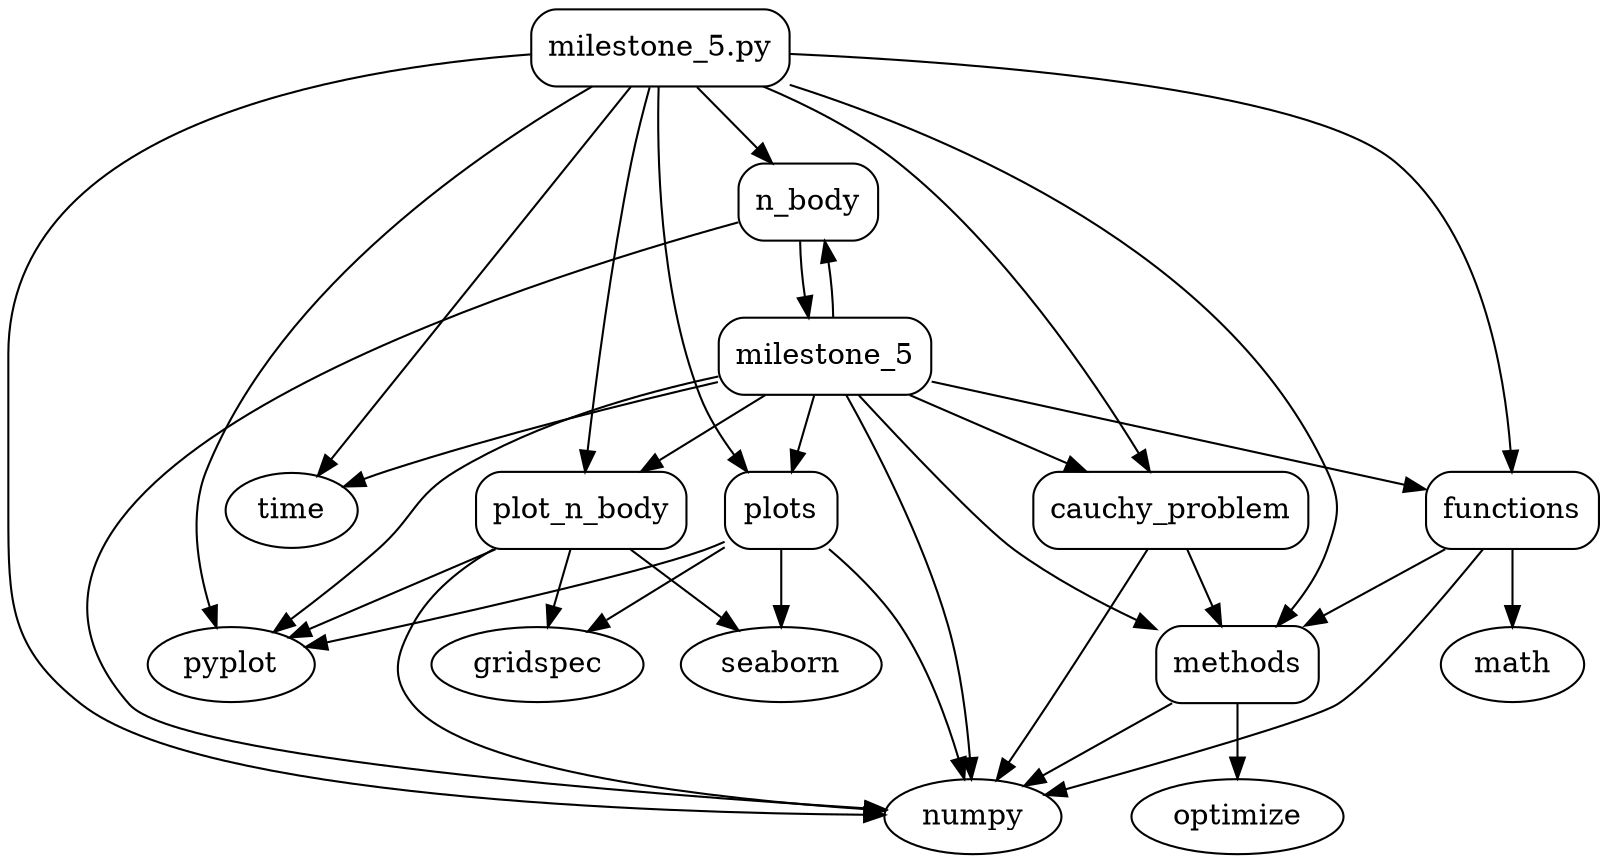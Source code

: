 digraph G {
	graph [dpi=300, grap_name="TOP-DOWN design"];
	node [label="\N"];
	graph [bb="0,0,704,406"];
	"milestone_5.py" [shape=Mrecord, pos="297,387", width="1.3958", height="0.51389"];
	time [pos="131,165", width="0.75", height="0.5"];
	pyplot [pos="104,91", width="0.95065", height="0.5"];
	numpy [pos="423,18", width="0.98259", height="0.5"];
	cauchy_problem [shape=Mrecord, pos="525,165", width="1.5278", height="0.51389"];
	methods [shape=Mrecord, pos="541,91", width="0.89583", height="0.51389"];
	optimize [pos="541,18", width="1.1472", height="0.5"];
	functions [shape=Mrecord, pos="670,165", width="0.94444", height="0.51389"];
	math [pos="670,91", width="0.78608", height="0.5"];
	n_body [shape=Mrecord, pos="361,313", width="0.83333", height="0.51389"];
	milestone_5 [shape=Mrecord, pos="367,239", width="1.1458", height="0.51389"];
	plots [shape=Mrecord, pos="349,165", width="0.75", height="0.51389"];
	gridspec [pos="236,91", width="1.1701", height="0.5"];
	seaborn [pos="336,91", width="1.0923", height="0.5"];
	plot_n_body [shape=Mrecord, pos="259,165", width="1.2292", height="0.51389"];
	"milestone_5.py" -> time [pos="e,142.62,181.4 283.97,368.74 254.45,329.61 182.41,234.14 148.81,189.6"];
	"milestone_5.py" -> pyplot [pos="e,97.962,108.87 268.01,368.8 220.41,338.57 127.7,270.79 95,184 87.074,162.97 90.515,137.41 95.257,118.57"];
	"milestone_5.py" -> numpy [pos="e,387.72,19.527 246.28,383.52 161.45,376.35 0,348.45 0,240 0,240 0,240 0,164 0,119.59 3.7393,99.001 39,72 91.233,32.003 287.65,22.186\
 377.56,19.78"];
	"milestone_5.py" -> cauchy_problem [pos="e,515.66,183.02 339.45,368.94 359.13,359.78 382.07,347.23 400,332 448.72,290.62 489.87,227.01 510.6,191.76"];
	cauchy_problem -> numpy [pos="e,434.46,35.29 512.9,146.8 494.92,121.23 461.05,73.093 440.41,43.748"];
	cauchy_problem -> methods [pos="e,537.12,109.44 528.79,146.94 530.62,138.72 532.85,128.66 534.91,119.41"];
	methods -> optimize [pos="e,541,36.029 541,72.813 541,64.789 541,55.047 541,46.069"];
	methods -> numpy [pos="e,445.13,32.318 512.74,72.994 495.09,62.373 472.34,48.689 454.17,37.755"];
	"milestone_5.py" -> functions [pos="e,670.57,183.16 347.7,384.03 428.7,379.84 582.25,367.35 622,332 661.78,296.61 669.48,230.51 670.45,193.28"];
	functions -> math [pos="e,670,109.44 670,146.94 670,138.81 670,128.88 670,119.7"];
	functions -> numpy [pos="e,453.54,27.278 657.9,147 642.47,126.48 613.93,92.226 582,72 562.06,59.368 503.53,41.458 463.33,30.035"];
	functions -> methods [pos="e,571.8,109.19 639.43,146.94 621.88,137.15 599.66,124.74 580.77,114.2"];
	"milestone_5.py" -> methods [pos="e,562.22,109.14 347.64,370.01 418.98,344.23 545.25,285.8 589,184 595.67,168.48 595,161.79 589,146 584.84,135.05 577.32,124.9 569.45\
,116.43"];
	"milestone_5.py" -> n_body [pos="e,345.5,331.44 312.17,368.94 320.1,360.01 329.96,348.92 338.74,339.04"];
	n_body -> numpy [pos="e,387.38,18.601 330.92,303.16 238.11,274.48 -32.006,179.61 61,72 101.36,25.301 289.08,18.961 377.15,18.616"];
	n_body -> milestone_5 [pos="e,359.67,257.44 356.58,294.94 356.39,286.72 356.99,276.66 358.14,267.41"];
	milestone_5 -> time [pos="e,152.47,176.12 325.38,228.32 285.53,218.61 223.96,202.49 172,184 168.68,182.82 165.24,181.49 161.84,180.1"];
	milestone_5 -> pyplot [pos="e,121.7,106.55 325.45,229.76 291.29,221.71 242.58,207.22 205,184 184.68,171.44 184.52,162.23 167,146 155.01,134.89 141.27,123.03\
 129.69,113.25"];
	milestone_5 -> numpy [pos="e,420.57,36.227 372.98,220.54 376.56,209.99 381.14,196.25 385,184 395.32,151.28 399.13,143.4 407,110 412.02,88.726 416.22,64.318\
 419.06,46.14"];
	milestone_5 -> cauchy_problem [pos="e,487.55,183.07 404.44,220.94 426.6,210.84 454.85,197.97 478.43,187.22"];
	milestone_5 -> functions [pos="e,635.64,174.16 408.81,228.06 465.78,214.53 567.36,190.39 625.63,176.54"];
	milestone_5 -> methods [pos="e,513.09,109.07 382.79,220.77 400.82,201.53 431.63,169.96 461,146 474.66,134.86 490.59,123.76 504.63,114.55"];
	milestone_5 -> n_body [pos="e,368.26,294.94 371.43,257.44 371.59,265.71 370.98,275.79 369.81,285.02"];
	milestone_5 -> plots [pos="e,353.36,183.44 362.73,220.94 360.68,212.72 358.17,202.66 355.85,193.41"];
	plots -> pyplot [pos="e,134.85,99.211 321.79,150.01 318.53,148.56 315.22,147.19 312,146 281.48,134.74 196.03,113.77 144.65,101.54"];
	plots -> gridspec [pos="e,258.4,106.27 322.22,146.94 305.66,136.38 284.33,122.8 267.04,111.77"];
	plots -> seaborn [pos="e,339.15,109.44 345.92,146.94 344.44,138.72 342.62,128.66 340.95,119.41"];
	plots -> numpy [pos="e,416.78,35.835 361.12,146.95 368.25,136.54 377.17,122.81 384,110 395.26,88.886 405.81,63.824 413.09,45.352"];
	milestone_5 -> plot_n_body [pos="e,284.79,183.19 341.41,220.94 326.98,211.32 308.79,199.19 293.16,188.77"];
	plot_n_body -> pyplot [pos="e,128.86,103.55 222.27,146.94 196.71,135.06 162.87,119.35 137.95,107.77"];
	plot_n_body -> gridspec [pos="e,241.41,108.94 253.55,146.94 250.86,138.51 247.55,128.14 244.53,118.7"];
	plot_n_body -> seaborn [pos="e,319.46,107.47 277.25,146.94 287.65,137.21 300.82,124.89 312.05,114.39"];
	plot_n_body -> numpy [pos="e,388.24,21.536 222.37,146.8 207.97,137.98 193,125.74 185,110 177.35,94.944 174.44,85.176 185,72 208.72,42.419 315.78,28.285 377.93\
,22.464"];
	"milestone_5.py" -> plots [pos="e,335.93,183.03 296.56,368.98 296.29,338.31 298.08,272.12 316,220 319.39,210.13 324.81,200.15 330.29,191.5"];
	"milestone_5.py" -> plot_n_body [pos="e,260.84,183.07 291.97,368.6 289.06,358.08 285.48,344.34 283,332 273.24,283.53 265.87,226.32 262.01,193.3"];
}
